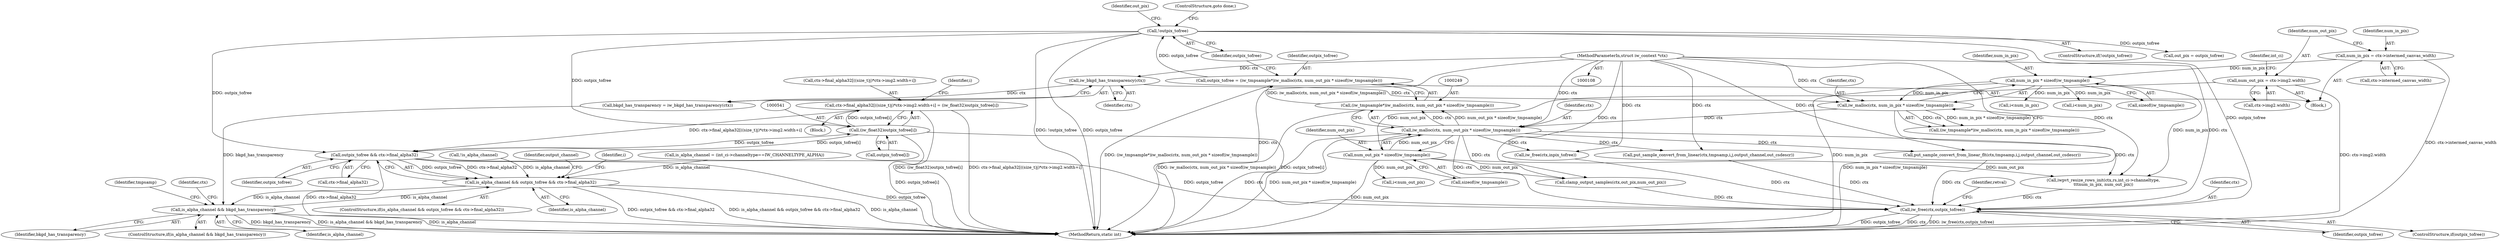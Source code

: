 digraph "0_imageworsener_a4f247707f08e322f0b41e82c3e06e224240a654_0@array" {
"1000524" [label="(Call,ctx->final_alpha32[((size_t)j)*ctx->img2.width+i] = (iw_float32)outpix_tofree[i])"];
"1000540" [label="(Call,(iw_float32)outpix_tofree[i])"];
"1000508" [label="(Call,outpix_tofree && ctx->final_alpha32)"];
"1000257" [label="(Call,!outpix_tofree)"];
"1000246" [label="(Call,outpix_tofree = (iw_tmpsample*)iw_malloc(ctx, num_out_pix * sizeof(iw_tmpsample)))"];
"1000248" [label="(Call,(iw_tmpsample*)iw_malloc(ctx, num_out_pix * sizeof(iw_tmpsample)))"];
"1000250" [label="(Call,iw_malloc(ctx, num_out_pix * sizeof(iw_tmpsample)))"];
"1000237" [label="(Call,iw_malloc(ctx, num_in_pix * sizeof(iw_tmpsample)))"];
"1000231" [label="(Call,iw_bkgd_has_transparency(ctx))"];
"1000109" [label="(MethodParameterIn,struct iw_context *ctx)"];
"1000239" [label="(Call,num_in_pix * sizeof(iw_tmpsample))"];
"1000168" [label="(Call,num_in_pix = ctx->intermed_canvas_width)"];
"1000252" [label="(Call,num_out_pix * sizeof(iw_tmpsample))"];
"1000173" [label="(Call,num_out_pix = ctx->img2.width)"];
"1000524" [label="(Call,ctx->final_alpha32[((size_t)j)*ctx->img2.width+i] = (iw_float32)outpix_tofree[i])"];
"1000506" [label="(Call,is_alpha_channel && outpix_tofree && ctx->final_alpha32)"];
"1000722" [label="(Call,is_alpha_channel && bkgd_has_transparency)"];
"1000847" [label="(Call,iw_free(ctx,outpix_tofree))"];
"1000849" [label="(Identifier,outpix_tofree)"];
"1000439" [label="(Call,i<num_in_pix)"];
"1000509" [label="(Identifier,outpix_tofree)"];
"1000845" [label="(ControlStructure,if(outpix_tofree))"];
"1000175" [label="(Call,ctx->img2.width)"];
"1000250" [label="(Call,iw_malloc(ctx, num_out_pix * sizeof(iw_tmpsample)))"];
"1000721" [label="(ControlStructure,if(is_alpha_channel && bkgd_has_transparency))"];
"1000842" [label="(Call,iw_free(ctx,inpix_tofree))"];
"1000247" [label="(Identifier,outpix_tofree)"];
"1000258" [label="(Identifier,outpix_tofree)"];
"1000739" [label="(Identifier,ctx)"];
"1000246" [label="(Call,outpix_tofree = (iw_tmpsample*)iw_malloc(ctx, num_out_pix * sizeof(iw_tmpsample)))"];
"1000257" [label="(Call,!outpix_tofree)"];
"1000232" [label="(Identifier,ctx)"];
"1000522" [label="(Identifier,i)"];
"1000540" [label="(Call,(iw_float32)outpix_tofree[i])"];
"1000256" [label="(ControlStructure,if(!outpix_tofree))"];
"1000252" [label="(Call,num_out_pix * sizeof(iw_tmpsample))"];
"1000239" [label="(Call,num_in_pix * sizeof(iw_tmpsample))"];
"1000222" [label="(Call,is_alpha_channel = (int_ci->channeltype==IW_CHANNELTYPE_ALPHA))"];
"1000727" [label="(Identifier,tmpsamp)"];
"1000248" [label="(Call,(iw_tmpsample*)iw_malloc(ctx, num_out_pix * sizeof(iw_tmpsample)))"];
"1000109" [label="(MethodParameterIn,struct iw_context *ctx)"];
"1000518" [label="(Call,i<num_out_pix)"];
"1000505" [label="(ControlStructure,if(is_alpha_channel && outpix_tofree && ctx->final_alpha32))"];
"1000851" [label="(Identifier,retval)"];
"1000251" [label="(Identifier,ctx)"];
"1000751" [label="(Call,put_sample_convert_from_linear(ctx,tmpsamp,i,j,output_channel,out_csdescr))"];
"1000406" [label="(Call,iwpvt_resize_rows_init(ctx,rs,int_ci->channeltype,\n\t\t\tnum_in_pix, num_out_pix))"];
"1000468" [label="(Call,i<num_in_pix)"];
"1000743" [label="(Call,put_sample_convert_from_linear_flt(ctx,tmpsamp,i,j,output_channel,out_csdescr))"];
"1000722" [label="(Call,is_alpha_channel && bkgd_has_transparency)"];
"1000542" [label="(Call,outpix_tofree[i])"];
"1000169" [label="(Identifier,num_in_pix)"];
"1000848" [label="(Identifier,ctx)"];
"1000501" [label="(Call,clamp_output_samples(ctx,out_pix,num_out_pix))"];
"1000237" [label="(Call,iw_malloc(ctx, num_in_pix * sizeof(iw_tmpsample)))"];
"1000229" [label="(Call,bkgd_has_transparency = iw_bkgd_has_transparency(ctx))"];
"1000240" [label="(Identifier,num_in_pix)"];
"1000724" [label="(Identifier,bkgd_has_transparency)"];
"1000508" [label="(Call,outpix_tofree && ctx->final_alpha32)"];
"1000506" [label="(Call,is_alpha_channel && outpix_tofree && ctx->final_alpha32)"];
"1000112" [label="(Block,)"];
"1000168" [label="(Call,num_in_pix = ctx->intermed_canvas_width)"];
"1000847" [label="(Call,iw_free(ctx,outpix_tofree))"];
"1000235" [label="(Call,(iw_tmpsample*)iw_malloc(ctx, num_in_pix * sizeof(iw_tmpsample)))"];
"1000852" [label="(MethodReturn,static int)"];
"1000241" [label="(Call,sizeof(iw_tmpsample))"];
"1000269" [label="(Call,!is_alpha_channel)"];
"1000253" [label="(Identifier,num_out_pix)"];
"1000723" [label="(Identifier,is_alpha_channel)"];
"1000238" [label="(Identifier,ctx)"];
"1000507" [label="(Identifier,is_alpha_channel)"];
"1000525" [label="(Call,ctx->final_alpha32[((size_t)j)*ctx->img2.width+i])"];
"1000547" [label="(Identifier,output_channel)"];
"1000510" [label="(Call,ctx->final_alpha32)"];
"1000170" [label="(Call,ctx->intermed_canvas_width)"];
"1000261" [label="(Identifier,out_pix)"];
"1000260" [label="(Call,out_pix = outpix_tofree)"];
"1000524" [label="(Call,ctx->final_alpha32[((size_t)j)*ctx->img2.width+i] = (iw_float32)outpix_tofree[i])"];
"1000231" [label="(Call,iw_bkgd_has_transparency(ctx))"];
"1000174" [label="(Identifier,num_out_pix)"];
"1000173" [label="(Call,num_out_pix = ctx->img2.width)"];
"1000516" [label="(Identifier,i)"];
"1000259" [label="(ControlStructure,goto done;)"];
"1000523" [label="(Block,)"];
"1000181" [label="(Identifier,int_ci)"];
"1000254" [label="(Call,sizeof(iw_tmpsample))"];
"1000524" -> "1000523"  [label="AST: "];
"1000524" -> "1000540"  [label="CFG: "];
"1000525" -> "1000524"  [label="AST: "];
"1000540" -> "1000524"  [label="AST: "];
"1000522" -> "1000524"  [label="CFG: "];
"1000524" -> "1000852"  [label="DDG: (iw_float32)outpix_tofree[i]"];
"1000524" -> "1000852"  [label="DDG: ctx->final_alpha32[((size_t)j)*ctx->img2.width+i]"];
"1000524" -> "1000508"  [label="DDG: ctx->final_alpha32[((size_t)j)*ctx->img2.width+i]"];
"1000540" -> "1000524"  [label="DDG: outpix_tofree[i]"];
"1000540" -> "1000542"  [label="CFG: "];
"1000541" -> "1000540"  [label="AST: "];
"1000542" -> "1000540"  [label="AST: "];
"1000540" -> "1000852"  [label="DDG: outpix_tofree[i]"];
"1000540" -> "1000508"  [label="DDG: outpix_tofree[i]"];
"1000508" -> "1000540"  [label="DDG: outpix_tofree"];
"1000257" -> "1000540"  [label="DDG: outpix_tofree"];
"1000540" -> "1000847"  [label="DDG: outpix_tofree[i]"];
"1000508" -> "1000506"  [label="AST: "];
"1000508" -> "1000509"  [label="CFG: "];
"1000508" -> "1000510"  [label="CFG: "];
"1000509" -> "1000508"  [label="AST: "];
"1000510" -> "1000508"  [label="AST: "];
"1000506" -> "1000508"  [label="CFG: "];
"1000508" -> "1000852"  [label="DDG: outpix_tofree"];
"1000508" -> "1000852"  [label="DDG: ctx->final_alpha32"];
"1000508" -> "1000506"  [label="DDG: outpix_tofree"];
"1000508" -> "1000506"  [label="DDG: ctx->final_alpha32"];
"1000257" -> "1000508"  [label="DDG: outpix_tofree"];
"1000508" -> "1000847"  [label="DDG: outpix_tofree"];
"1000257" -> "1000256"  [label="AST: "];
"1000257" -> "1000258"  [label="CFG: "];
"1000258" -> "1000257"  [label="AST: "];
"1000259" -> "1000257"  [label="CFG: "];
"1000261" -> "1000257"  [label="CFG: "];
"1000257" -> "1000852"  [label="DDG: outpix_tofree"];
"1000257" -> "1000852"  [label="DDG: !outpix_tofree"];
"1000246" -> "1000257"  [label="DDG: outpix_tofree"];
"1000257" -> "1000260"  [label="DDG: outpix_tofree"];
"1000257" -> "1000847"  [label="DDG: outpix_tofree"];
"1000246" -> "1000112"  [label="AST: "];
"1000246" -> "1000248"  [label="CFG: "];
"1000247" -> "1000246"  [label="AST: "];
"1000248" -> "1000246"  [label="AST: "];
"1000258" -> "1000246"  [label="CFG: "];
"1000246" -> "1000852"  [label="DDG: (iw_tmpsample*)iw_malloc(ctx, num_out_pix * sizeof(iw_tmpsample))"];
"1000248" -> "1000246"  [label="DDG: iw_malloc(ctx, num_out_pix * sizeof(iw_tmpsample))"];
"1000248" -> "1000250"  [label="CFG: "];
"1000249" -> "1000248"  [label="AST: "];
"1000250" -> "1000248"  [label="AST: "];
"1000248" -> "1000852"  [label="DDG: iw_malloc(ctx, num_out_pix * sizeof(iw_tmpsample))"];
"1000250" -> "1000248"  [label="DDG: ctx"];
"1000250" -> "1000248"  [label="DDG: num_out_pix * sizeof(iw_tmpsample)"];
"1000250" -> "1000252"  [label="CFG: "];
"1000251" -> "1000250"  [label="AST: "];
"1000252" -> "1000250"  [label="AST: "];
"1000250" -> "1000852"  [label="DDG: ctx"];
"1000250" -> "1000852"  [label="DDG: num_out_pix * sizeof(iw_tmpsample)"];
"1000237" -> "1000250"  [label="DDG: ctx"];
"1000109" -> "1000250"  [label="DDG: ctx"];
"1000252" -> "1000250"  [label="DDG: num_out_pix"];
"1000250" -> "1000406"  [label="DDG: ctx"];
"1000250" -> "1000501"  [label="DDG: ctx"];
"1000250" -> "1000743"  [label="DDG: ctx"];
"1000250" -> "1000751"  [label="DDG: ctx"];
"1000250" -> "1000842"  [label="DDG: ctx"];
"1000250" -> "1000847"  [label="DDG: ctx"];
"1000237" -> "1000235"  [label="AST: "];
"1000237" -> "1000239"  [label="CFG: "];
"1000238" -> "1000237"  [label="AST: "];
"1000239" -> "1000237"  [label="AST: "];
"1000235" -> "1000237"  [label="CFG: "];
"1000237" -> "1000852"  [label="DDG: num_in_pix * sizeof(iw_tmpsample)"];
"1000237" -> "1000235"  [label="DDG: ctx"];
"1000237" -> "1000235"  [label="DDG: num_in_pix * sizeof(iw_tmpsample)"];
"1000231" -> "1000237"  [label="DDG: ctx"];
"1000109" -> "1000237"  [label="DDG: ctx"];
"1000239" -> "1000237"  [label="DDG: num_in_pix"];
"1000231" -> "1000229"  [label="AST: "];
"1000231" -> "1000232"  [label="CFG: "];
"1000232" -> "1000231"  [label="AST: "];
"1000229" -> "1000231"  [label="CFG: "];
"1000231" -> "1000229"  [label="DDG: ctx"];
"1000109" -> "1000231"  [label="DDG: ctx"];
"1000109" -> "1000108"  [label="AST: "];
"1000109" -> "1000852"  [label="DDG: ctx"];
"1000109" -> "1000406"  [label="DDG: ctx"];
"1000109" -> "1000501"  [label="DDG: ctx"];
"1000109" -> "1000743"  [label="DDG: ctx"];
"1000109" -> "1000751"  [label="DDG: ctx"];
"1000109" -> "1000842"  [label="DDG: ctx"];
"1000109" -> "1000847"  [label="DDG: ctx"];
"1000239" -> "1000241"  [label="CFG: "];
"1000240" -> "1000239"  [label="AST: "];
"1000241" -> "1000239"  [label="AST: "];
"1000239" -> "1000852"  [label="DDG: num_in_pix"];
"1000168" -> "1000239"  [label="DDG: num_in_pix"];
"1000239" -> "1000406"  [label="DDG: num_in_pix"];
"1000239" -> "1000439"  [label="DDG: num_in_pix"];
"1000239" -> "1000468"  [label="DDG: num_in_pix"];
"1000168" -> "1000112"  [label="AST: "];
"1000168" -> "1000170"  [label="CFG: "];
"1000169" -> "1000168"  [label="AST: "];
"1000170" -> "1000168"  [label="AST: "];
"1000174" -> "1000168"  [label="CFG: "];
"1000168" -> "1000852"  [label="DDG: ctx->intermed_canvas_width"];
"1000252" -> "1000254"  [label="CFG: "];
"1000253" -> "1000252"  [label="AST: "];
"1000254" -> "1000252"  [label="AST: "];
"1000252" -> "1000852"  [label="DDG: num_out_pix"];
"1000173" -> "1000252"  [label="DDG: num_out_pix"];
"1000252" -> "1000406"  [label="DDG: num_out_pix"];
"1000252" -> "1000501"  [label="DDG: num_out_pix"];
"1000252" -> "1000518"  [label="DDG: num_out_pix"];
"1000173" -> "1000112"  [label="AST: "];
"1000173" -> "1000175"  [label="CFG: "];
"1000174" -> "1000173"  [label="AST: "];
"1000175" -> "1000173"  [label="AST: "];
"1000181" -> "1000173"  [label="CFG: "];
"1000173" -> "1000852"  [label="DDG: ctx->img2.width"];
"1000506" -> "1000505"  [label="AST: "];
"1000506" -> "1000507"  [label="CFG: "];
"1000507" -> "1000506"  [label="AST: "];
"1000516" -> "1000506"  [label="CFG: "];
"1000547" -> "1000506"  [label="CFG: "];
"1000506" -> "1000852"  [label="DDG: is_alpha_channel && outpix_tofree && ctx->final_alpha32"];
"1000506" -> "1000852"  [label="DDG: is_alpha_channel"];
"1000506" -> "1000852"  [label="DDG: outpix_tofree && ctx->final_alpha32"];
"1000222" -> "1000506"  [label="DDG: is_alpha_channel"];
"1000269" -> "1000506"  [label="DDG: is_alpha_channel"];
"1000722" -> "1000506"  [label="DDG: is_alpha_channel"];
"1000506" -> "1000722"  [label="DDG: is_alpha_channel"];
"1000722" -> "1000721"  [label="AST: "];
"1000722" -> "1000723"  [label="CFG: "];
"1000722" -> "1000724"  [label="CFG: "];
"1000723" -> "1000722"  [label="AST: "];
"1000724" -> "1000722"  [label="AST: "];
"1000727" -> "1000722"  [label="CFG: "];
"1000739" -> "1000722"  [label="CFG: "];
"1000722" -> "1000852"  [label="DDG: bkgd_has_transparency"];
"1000722" -> "1000852"  [label="DDG: is_alpha_channel && bkgd_has_transparency"];
"1000722" -> "1000852"  [label="DDG: is_alpha_channel"];
"1000229" -> "1000722"  [label="DDG: bkgd_has_transparency"];
"1000847" -> "1000845"  [label="AST: "];
"1000847" -> "1000849"  [label="CFG: "];
"1000848" -> "1000847"  [label="AST: "];
"1000849" -> "1000847"  [label="AST: "];
"1000851" -> "1000847"  [label="CFG: "];
"1000847" -> "1000852"  [label="DDG: outpix_tofree"];
"1000847" -> "1000852"  [label="DDG: ctx"];
"1000847" -> "1000852"  [label="DDG: iw_free(ctx,outpix_tofree)"];
"1000743" -> "1000847"  [label="DDG: ctx"];
"1000406" -> "1000847"  [label="DDG: ctx"];
"1000501" -> "1000847"  [label="DDG: ctx"];
"1000751" -> "1000847"  [label="DDG: ctx"];
"1000842" -> "1000847"  [label="DDG: ctx"];
}
